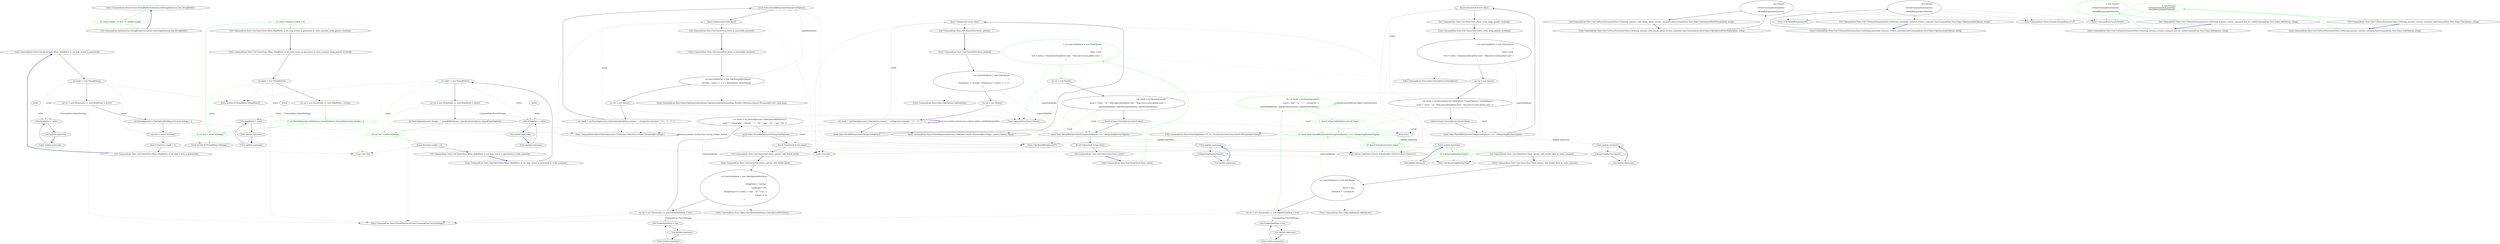 digraph  {
m1_40 [cluster="CommandLine.Infrastructure.StringBuilderExtensions.SafeLength(System.Text.StringBuilder)", file="StringBuilderExtensions.cs", label="Entry CommandLine.Infrastructure.StringBuilderExtensions.SafeLength(System.Text.StringBuilder)", span="76-76"];
m1_41 [cluster="CommandLine.Infrastructure.StringBuilderExtensions.SafeLength(System.Text.StringBuilder)", color=green, community=0, file="StringBuilderExtensions.cs", label="14: return builder == null ? 0 : builder.Length;", span="78-78"];
m1_42 [cluster="CommandLine.Infrastructure.StringBuilderExtensions.SafeLength(System.Text.StringBuilder)", file="StringBuilderExtensions.cs", label="Exit CommandLine.Infrastructure.StringBuilderExtensions.SafeLength(System.Text.StringBuilder)", span="76-76"];
m2_0 [cluster="CommandLine.Tests.Unit.ParserTests.When_HelpWriter_is_set_help_screen_is_generated()", file="UnParserExtensions.cs", label="Entry CommandLine.Tests.Unit.ParserTests.When_HelpWriter_is_set_help_screen_is_generated()", span="13-13"];
m2_4 [cluster="CommandLine.Tests.Unit.ParserTests.When_HelpWriter_is_set_help_screen_is_generated()", file="UnParserExtensions.cs", label="var text = writer.ToString()", span="23-23"];
m2_5 [cluster="CommandLine.Tests.Unit.ParserTests.When_HelpWriter_is_set_help_screen_is_generated()", file="UnParserExtensions.cs", label="Assert.True(text.Length > 0)", span="24-24"];
m2_1 [cluster="CommandLine.Tests.Unit.ParserTests.When_HelpWriter_is_set_help_screen_is_generated()", file="UnParserExtensions.cs", label="var writer = new StringWriter()", span="16-16"];
m2_3 [cluster="CommandLine.Tests.Unit.ParserTests.When_HelpWriter_is_set_help_screen_is_generated()", file="UnParserExtensions.cs", label="sut.ParseArguments<FakeOptionWithRequired>(new string[] { })", span="20-20"];
m2_2 [cluster="CommandLine.Tests.Unit.ParserTests.When_HelpWriter_is_set_help_screen_is_generated()", file="UnParserExtensions.cs", label="var sut = new Parser(with => with.HelpWriter = writer)", span="17-17"];
m2_6 [cluster="CommandLine.Tests.Unit.ParserTests.When_HelpWriter_is_set_help_screen_is_generated()", file="UnParserExtensions.cs", label="Exit CommandLine.Tests.Unit.ParserTests.When_HelpWriter_is_set_help_screen_is_generated()", span="13-13"];
m2_8 [cluster="CommandLine.Parser.Parser(System.Action<CommandLine.ParserSettings>)", file="UnParserExtensions.cs", label="Entry CommandLine.Parser.Parser(System.Action<CommandLine.ParserSettings>)", span="36-36"];
m2_85 [cluster="CommandLine.Tests.Fakes.CloneOptions.CloneOptions()", file="UnParserExtensions.cs", label="Entry CommandLine.Tests.Fakes.CloneOptions.CloneOptions()", span="33-33"];
m2_11 [cluster="Unk.True", file="UnParserExtensions.cs", label="Entry Unk.True", span=""];
m2_49 [cluster="CommandLine.Tests.Unit.ParserTests.Parse_options_with_double_dash()", file="UnParserExtensions.cs", label="Entry CommandLine.Tests.Unit.ParserTests.Parse_options_with_double_dash()", span="80-80"];
m2_53 [cluster="CommandLine.Tests.Unit.ParserTests.Parse_options_with_double_dash()", file="UnParserExtensions.cs", label="result.Value.ShouldBeEquivalentTo(expectedOptions)", span="97-97"];
m2_54 [cluster="CommandLine.Tests.Unit.ParserTests.Parse_options_with_double_dash()", file="UnParserExtensions.cs", label="Assert.False(result.Errors.Any())", span="98-98"];
m2_51 [cluster="CommandLine.Tests.Unit.ParserTests.Parse_options_with_double_dash()", file="UnParserExtensions.cs", label="var sut = new Parser(with => with.EnableDashDash = true)", span="90-90"];
m2_50 [cluster="CommandLine.Tests.Unit.ParserTests.Parse_options_with_double_dash()", file="UnParserExtensions.cs", label="var expectedOptions = new FakeOptionsWithValues\r\n                {\r\n                    StringValue = ''astring'',\r\n                    LongValue = 20L,\r\n                    StringSequence = new[] { ''--aaa'', ''-b'', ''--ccc'' },\r\n                    IntValue = 30\r\n                }", span="83-89"];
m2_52 [cluster="CommandLine.Tests.Unit.ParserTests.Parse_options_with_double_dash()", file="UnParserExtensions.cs", label="var result = sut.ParseArguments<FakeOptionsWithValues>(\r\n                new[] { ''--stringvalue'', ''astring'', ''--'', ''20'', ''--aaa'', ''-b'', ''--ccc'', ''30'' })", span="93-94"];
m2_55 [cluster="CommandLine.Tests.Unit.ParserTests.Parse_options_with_double_dash()", file="UnParserExtensions.cs", label="Exit CommandLine.Tests.Unit.ParserTests.Parse_options_with_double_dash()", span="80-80"];
m2_69 [cluster="Unk.>", file="UnParserExtensions.cs", label="Entry Unk.>", span=""];
m2_33 [cluster="CommandLine.Parser.ParseArguments<T1, T2, T3>(System.Collections.Generic.IEnumerable<string>)", file="UnParserExtensions.cs", label="Entry CommandLine.Parser.ParseArguments<T1, T2, T3>(System.Collections.Generic.IEnumerable<string>)", span="46-46"];
m2_22 [cluster="CommandLine.Parser.ParseArguments(System.Collections.Generic.IEnumerable<string>, params System.Type[])", file="UnParserExtensions.cs", label="Entry CommandLine.Parser.ParseArguments(System.Collections.Generic.IEnumerable<string>, params System.Type[])", span="130-130"];
m2_89 [cluster="CommandLine.Tests.Unit.ParserTests.Parse_verbs_using_generic_overload()", file="UnParserExtensions.cs", label="Entry CommandLine.Tests.Unit.ParserTests.Parse_verbs_using_generic_overload()", span="149-149"];
m2_92 [cluster="CommandLine.Tests.Unit.ParserTests.Parse_verbs_using_generic_overload()", file="UnParserExtensions.cs", label="var result = sut.ParseArguments<AddOptions, CommitOptions, CloneOptions>(\r\n                new[] { ''clone'', ''-q'', ''http://gsscoder.github.com/'', ''http://yes-to-nooo.github.com/'' })", span="160-161"];
m2_94 [cluster="CommandLine.Tests.Unit.ParserTests.Parse_verbs_using_generic_overload()", file="UnParserExtensions.cs", label="result.Value.ShouldBeEquivalentTo(expectedOptions, o => o.RespectingRuntimeTypes())", span="165-165"];
m2_93 [cluster="CommandLine.Tests.Unit.ParserTests.Parse_verbs_using_generic_overload()", file="UnParserExtensions.cs", label="Assert.IsType<CloneOptions>(result.Value)", span="164-164"];
m2_95 [cluster="CommandLine.Tests.Unit.ParserTests.Parse_verbs_using_generic_overload()", file="UnParserExtensions.cs", label="Assert.False(result.Errors.Any())", span="166-166"];
m2_90 [cluster="CommandLine.Tests.Unit.ParserTests.Parse_verbs_using_generic_overload()", file="UnParserExtensions.cs", label="var expectedOptions = new CloneOptions\r\n            {\r\n                Quiet = true,\r\n                Urls = new[] { ''http://gsscoder.github.com/'', ''http://yes-to-nooo.github.com/'' }\r\n            }", span="152-156"];
m2_91 [cluster="CommandLine.Tests.Unit.ParserTests.Parse_verbs_using_generic_overload()", file="UnParserExtensions.cs", label="var sut = new Parser()", span="157-157"];
m2_96 [cluster="CommandLine.Tests.Unit.ParserTests.Parse_verbs_using_generic_overload()", file="UnParserExtensions.cs", label="Exit CommandLine.Tests.Unit.ParserTests.Parse_verbs_using_generic_overload()", span="149-149"];
m2_60 [cluster="CommandLine.Tests.Unit.ParserTests.Parse_options_with_double_dash_in_verbs_scenario()", file="UnParserExtensions.cs", label="Entry CommandLine.Tests.Unit.ParserTests.Parse_options_with_double_dash_in_verbs_scenario()", span="103-103"];
m2_65 [cluster="CommandLine.Tests.Unit.ParserTests.Parse_options_with_double_dash_in_verbs_scenario()", color=green, community=0, file="UnParserExtensions.cs", label="12: result.Value.ShouldBeEquivalentTo(expectedOptions, o => o.RespectingRuntimeTypes())", span="120-120"];
m2_61 [cluster="CommandLine.Tests.Unit.ParserTests.Parse_options_with_double_dash_in_verbs_scenario()", file="UnParserExtensions.cs", label="var expectedOptions = new AddOptions\r\n                {\r\n                    Patch = true,\r\n                    FileName = ''--strange-fn''\r\n                }", span="106-110"];
m2_63 [cluster="CommandLine.Tests.Unit.ParserTests.Parse_options_with_double_dash_in_verbs_scenario()", color=green, community=0, file="UnParserExtensions.cs", label="16: var result = sut.ParseArguments(\r\n                new[] { ''add'', ''-p'', ''--'', ''--strange-fn'' },\r\n                typeof(AddOptions), typeof(CommitOptions), typeof(CloneOptions))", span="114-116"];
m2_64 [cluster="CommandLine.Tests.Unit.ParserTests.Parse_options_with_double_dash_in_verbs_scenario()", color=green, community=0, file="UnParserExtensions.cs", label="1: Assert.IsType<AddOptions>(result.Value)", span="119-119"];
m2_66 [cluster="CommandLine.Tests.Unit.ParserTests.Parse_options_with_double_dash_in_verbs_scenario()", color=green, community=0, file="UnParserExtensions.cs", label="16: Assert.False(result.Errors.Any())", span="121-121"];
m2_62 [cluster="CommandLine.Tests.Unit.ParserTests.Parse_options_with_double_dash_in_verbs_scenario()", file="UnParserExtensions.cs", label="var sut = new Parser(with => with.EnableDashDash = true)", span="111-111"];
m2_67 [cluster="CommandLine.Tests.Unit.ParserTests.Parse_options_with_double_dash_in_verbs_scenario()", file="UnParserExtensions.cs", label="Exit CommandLine.Tests.Unit.ParserTests.Parse_options_with_double_dash_in_verbs_scenario()", span="103-103"];
m2_76 [cluster="Unk.RespectingRuntimeTypes", file="UnParserExtensions.cs", label="Entry Unk.RespectingRuntimeTypes", span=""];
m2_7 [cluster="System.IO.StringWriter.StringWriter()", file="UnParserExtensions.cs", label="Entry System.IO.StringWriter.StringWriter()", span="0-0"];
m2_45 [cluster="CommandLine.Parser.Parser()", file="UnParserExtensions.cs", label="Entry CommandLine.Parser.Parser()", span="25-25"];
m2_47 [cluster="System.Collections.Generic.IEnumerable<TSource>.Any<TSource>()", file="UnParserExtensions.cs", label="Entry System.Collections.Generic.IEnumerable<TSource>.Any<TSource>()", span="0-0"];
m2_57 [cluster="lambda expression", file="UnParserExtensions.cs", label="Entry lambda expression", span="90-90"];
m2_73 [cluster="lambda expression", file="UnParserExtensions.cs", label="Entry lambda expression", span="120-120"];
m2_74 [cluster="lambda expression", color=green, community=0, file="UnParserExtensions.cs", label="19: o.RespectingRuntimeTypes()", span="120-120"];
m2_75 [cluster="lambda expression", file="UnParserExtensions.cs", label="Exit lambda expression", span="120-120"];
m2_24 [cluster="lambda expression", file="UnParserExtensions.cs", label="with.HelpWriter = writer", span="33-33"];
m2_35 [cluster="lambda expression", file="UnParserExtensions.cs", label="with.HelpWriter = writer", span="49-49"];
m2_71 [cluster="lambda expression", file="UnParserExtensions.cs", label="with.EnableDashDash = true", span="111-111"];
m2_87 [cluster="lambda expression", file="UnParserExtensions.cs", label="o.RespectingRuntimeTypes()", span="143-143"];
m2_98 [cluster="lambda expression", file="UnParserExtensions.cs", label="o.RespectingRuntimeTypes()", span="165-165"];
m2_86 [cluster="lambda expression", file="UnParserExtensions.cs", label="Entry lambda expression", span="143-143"];
m2_23 [cluster="lambda expression", file="UnParserExtensions.cs", label="Entry lambda expression", span="33-33"];
m2_25 [cluster="lambda expression", file="UnParserExtensions.cs", label="Exit lambda expression", span="33-33"];
m2_34 [cluster="lambda expression", file="UnParserExtensions.cs", label="Entry lambda expression", span="49-49"];
m2_36 [cluster="lambda expression", file="UnParserExtensions.cs", label="Exit lambda expression", span="49-49"];
m2_97 [cluster="lambda expression", file="UnParserExtensions.cs", label="Entry lambda expression", span="165-165"];
m2_70 [cluster="lambda expression", file="UnParserExtensions.cs", label="Entry lambda expression", span="111-111"];
m2_72 [cluster="lambda expression", file="UnParserExtensions.cs", label="Exit lambda expression", span="111-111"];
m2_88 [cluster="lambda expression", file="UnParserExtensions.cs", label="Exit lambda expression", span="143-143"];
m2_99 [cluster="lambda expression", file="UnParserExtensions.cs", label="Exit lambda expression", span="165-165"];
m2_13 [cluster="lambda expression", file="UnParserExtensions.cs", label="with.HelpWriter = writer", span="17-17"];
m2_58 [cluster="lambda expression", file="UnParserExtensions.cs", label="with.EnableDashDash = true", span="90-90"];
m2_12 [cluster="lambda expression", file="UnParserExtensions.cs", label="Entry lambda expression", span="17-17"];
m2_14 [cluster="lambda expression", file="UnParserExtensions.cs", label="Exit lambda expression", span="17-17"];
m2_59 [cluster="lambda expression", file="UnParserExtensions.cs", label="Exit lambda expression", span="90-90"];
m2_26 [cluster="CommandLine.Tests.Unit.ParserTests.When_HelpWriter_is_set_help_screen_is_generated_in_verbs_scenario_using_generic_overload()", file="UnParserExtensions.cs", label="Entry CommandLine.Tests.Unit.ParserTests.When_HelpWriter_is_set_help_screen_is_generated_in_verbs_scenario_using_generic_overload()", span="45-45"];
m2_30 [cluster="CommandLine.Tests.Unit.ParserTests.When_HelpWriter_is_set_help_screen_is_generated_in_verbs_scenario_using_generic_overload()", color=green, community=0, file="UnParserExtensions.cs", label="8: var text = writer.ToString()", span="55-55"];
m2_27 [cluster="CommandLine.Tests.Unit.ParserTests.When_HelpWriter_is_set_help_screen_is_generated_in_verbs_scenario_using_generic_overload()", file="UnParserExtensions.cs", label="var writer = new StringWriter()", span="48-48"];
m2_29 [cluster="CommandLine.Tests.Unit.ParserTests.When_HelpWriter_is_set_help_screen_is_generated_in_verbs_scenario_using_generic_overload()", color=green, community=0, file="UnParserExtensions.cs", label="11: sut.ParseArguments<AddOptions, CommitOptions, CloneOptions>(new string[] { })", span="52-52"];
m2_31 [cluster="CommandLine.Tests.Unit.ParserTests.When_HelpWriter_is_set_help_screen_is_generated_in_verbs_scenario_using_generic_overload()", color=green, community=0, file="UnParserExtensions.cs", label="12: Assert.True(text.Length > 0)", span="56-56"];
m2_28 [cluster="CommandLine.Tests.Unit.ParserTests.When_HelpWriter_is_set_help_screen_is_generated_in_verbs_scenario_using_generic_overload()", file="UnParserExtensions.cs", label="var sut = new Parser(with => with.HelpWriter = writer)", span="49-49"];
m2_32 [cluster="CommandLine.Tests.Unit.ParserTests.When_HelpWriter_is_set_help_screen_is_generated_in_verbs_scenario_using_generic_overload()", file="UnParserExtensions.cs", label="Exit CommandLine.Tests.Unit.ParserTests.When_HelpWriter_is_set_help_screen_is_generated_in_verbs_scenario_using_generic_overload()", span="45-45"];
m2_48 [cluster="Unk.False", file="UnParserExtensions.cs", label="Entry Unk.False", span=""];
m2_10 [cluster="System.IO.StringWriter.ToString()", file="UnParserExtensions.cs", label="Entry System.IO.StringWriter.ToString()", span="0-0"];
m2_107 [cluster="CommandLine.Tests.Fakes.FakeImmutableOptions.FakeImmutableOptions(string, System.Collections.Generic.IEnumerable<int>, bool, long)", file="UnParserExtensions.cs", label="Entry CommandLine.Tests.Fakes.FakeImmutableOptions.FakeImmutableOptions(string, System.Collections.Generic.IEnumerable<int>, bool, long)", span="13-13"];
m2_68 [cluster="CommandLine.Tests.Fakes.AddOptions.AddOptions()", file="UnParserExtensions.cs", label="Entry CommandLine.Tests.Fakes.AddOptions.AddOptions()", span="7-7"];
m2_37 [cluster="CommandLine.Tests.Unit.ParserTests.Parse_options()", file="UnParserExtensions.cs", label="Entry CommandLine.Tests.Unit.ParserTests.Parse_options()", span="61-61"];
m2_41 [cluster="CommandLine.Tests.Unit.ParserTests.Parse_options()", file="UnParserExtensions.cs", label="result.Value.ShouldBeEquivalentTo(expectedOptions)", span="74-74"];
m2_42 [cluster="CommandLine.Tests.Unit.ParserTests.Parse_options()", file="UnParserExtensions.cs", label="Assert.False(result.Errors.Any())", span="75-75"];
m2_38 [cluster="CommandLine.Tests.Unit.ParserTests.Parse_options()", file="UnParserExtensions.cs", label="var expectedOptions = new FakeOptions\r\n                {\r\n                    StringValue = ''strvalue'', IntSequence = new[] { 1, 2, 3 }\r\n                }", span="64-67"];
m2_40 [cluster="CommandLine.Tests.Unit.ParserTests.Parse_options()", file="UnParserExtensions.cs", label="var result = sut.ParseArguments<FakeOptions>(new[] { ''--stringvalue=strvalue'', ''-i1'', ''2'', ''3'' })", span="71-71"];
m2_39 [cluster="CommandLine.Tests.Unit.ParserTests.Parse_options()", file="UnParserExtensions.cs", label="var sut = new Parser()", span="68-68"];
m2_43 [cluster="CommandLine.Tests.Unit.ParserTests.Parse_options()", file="UnParserExtensions.cs", label="Exit CommandLine.Tests.Unit.ParserTests.Parse_options()", span="61-61"];
m2_100 [cluster="CommandLine.Tests.Unit.ParserTests.Parse_to_immutable_instance()", file="UnParserExtensions.cs", label="Entry CommandLine.Tests.Unit.ParserTests.Parse_to_immutable_instance()", span="171-171"];
m2_104 [cluster="CommandLine.Tests.Unit.ParserTests.Parse_to_immutable_instance()", file="UnParserExtensions.cs", label="result.Value.ShouldBeEquivalentTo(expectedOptions)", span="182-182"];
m2_105 [cluster="CommandLine.Tests.Unit.ParserTests.Parse_to_immutable_instance()", file="UnParserExtensions.cs", label="Assert.False(result.Errors.Any())", span="183-183"];
m2_101 [cluster="CommandLine.Tests.Unit.ParserTests.Parse_to_immutable_instance()", file="UnParserExtensions.cs", label="var expectedOptions = new FakeImmutableOptions(\r\n                ''strvalue'', new[] { 1, 2, 3 }, default(bool), default(long))", span="174-175"];
m2_103 [cluster="CommandLine.Tests.Unit.ParserTests.Parse_to_immutable_instance()", file="UnParserExtensions.cs", label="var result = sut.ParseArguments<FakeImmutableOptions>(new[] { ''--stringvalue=strvalue'', ''-i1'', ''2'', ''3'' })", span="179-179"];
m2_102 [cluster="CommandLine.Tests.Unit.ParserTests.Parse_to_immutable_instance()", file="UnParserExtensions.cs", label="var sut = new Parser()", span="176-176"];
m2_106 [cluster="CommandLine.Tests.Unit.ParserTests.Parse_to_immutable_instance()", file="UnParserExtensions.cs", label="Exit CommandLine.Tests.Unit.ParserTests.Parse_to_immutable_instance()", span="171-171"];
m2_15 [cluster="CommandLine.Tests.Unit.ParserTests.When_HelpWriter_is_set_help_screen_is_generated_in_verbs_scenario()", file="UnParserExtensions.cs", label="Entry CommandLine.Tests.Unit.ParserTests.When_HelpWriter_is_set_help_screen_is_generated_in_verbs_scenario()", span="29-29"];
m2_19 [cluster="CommandLine.Tests.Unit.ParserTests.When_HelpWriter_is_set_help_screen_is_generated_in_verbs_scenario()", color=green, community=0, file="UnParserExtensions.cs", label="20: var text = writer.ToString()", span="39-39"];
m2_16 [cluster="CommandLine.Tests.Unit.ParserTests.When_HelpWriter_is_set_help_screen_is_generated_in_verbs_scenario()", file="UnParserExtensions.cs", label="var writer = new StringWriter()", span="32-32"];
m2_18 [cluster="CommandLine.Tests.Unit.ParserTests.When_HelpWriter_is_set_help_screen_is_generated_in_verbs_scenario()", file="UnParserExtensions.cs", label="sut.ParseArguments(new string[] { }, typeof(AddOptions), typeof(CommitOptions), typeof(CloneOptions))", span="36-36"];
m2_20 [cluster="CommandLine.Tests.Unit.ParserTests.When_HelpWriter_is_set_help_screen_is_generated_in_verbs_scenario()", file="UnParserExtensions.cs", label="Assert.True(text.Length > 0)", span="40-40"];
m2_17 [cluster="CommandLine.Tests.Unit.ParserTests.When_HelpWriter_is_set_help_screen_is_generated_in_verbs_scenario()", file="UnParserExtensions.cs", label="var sut = new Parser(with => with.HelpWriter = writer)", span="33-33"];
m2_21 [cluster="CommandLine.Tests.Unit.ParserTests.When_HelpWriter_is_set_help_screen_is_generated_in_verbs_scenario()", file="UnParserExtensions.cs", label="Exit CommandLine.Tests.Unit.ParserTests.When_HelpWriter_is_set_help_screen_is_generated_in_verbs_scenario()", span="29-29"];
m2_9 [cluster="CommandLine.Parser.ParseArguments<T>(System.Collections.Generic.IEnumerable<string>)", file="UnParserExtensions.cs", label="Entry CommandLine.Parser.ParseArguments<T>(System.Collections.Generic.IEnumerable<string>)", span="84-84"];
m2_77 [cluster="CommandLine.Tests.Unit.ParserTests.Parse_verbs()", file="UnParserExtensions.cs", label="Entry CommandLine.Tests.Unit.ParserTests.Parse_verbs()", span="126-126"];
m2_78 [cluster="CommandLine.Tests.Unit.ParserTests.Parse_verbs()", color=green, community=0, file="UnParserExtensions.cs", label="1: var expectedOptions = new CloneOptions\r\n                {\r\n                    Quiet = true,\r\n                    Urls = new[] { ''http://gsscoder.github.com/'', ''http://yes-to-nooo.github.com/'' }\r\n                }", span="129-133"];
m2_79 [cluster="CommandLine.Tests.Unit.ParserTests.Parse_verbs()", file="UnParserExtensions.cs", label="var sut = new Parser()", span="134-134"];
m2_82 [cluster="CommandLine.Tests.Unit.ParserTests.Parse_verbs()", file="UnParserExtensions.cs", label="result.Value.ShouldBeEquivalentTo(expectedOptions, o => o.RespectingRuntimeTypes())", span="143-143"];
m2_80 [cluster="CommandLine.Tests.Unit.ParserTests.Parse_verbs()", file="UnParserExtensions.cs", label="var result = sut.ParseArguments(\r\n                new[] { ''clone'', ''-q'', ''http://gsscoder.github.com/'', ''http://yes-to-nooo.github.com/'' },\r\n                typeof(AddOptions), typeof(CommitOptions), typeof(CloneOptions))", span="137-139"];
m2_81 [cluster="CommandLine.Tests.Unit.ParserTests.Parse_verbs()", file="UnParserExtensions.cs", label="Assert.IsType<CloneOptions>(result.Value)", span="142-142"];
m2_83 [cluster="CommandLine.Tests.Unit.ParserTests.Parse_verbs()", file="UnParserExtensions.cs", label="Assert.False(result.Errors.Any())", span="144-144"];
m2_84 [cluster="CommandLine.Tests.Unit.ParserTests.Parse_verbs()", file="UnParserExtensions.cs", label="Exit CommandLine.Tests.Unit.ParserTests.Parse_verbs()", span="126-126"];
m2_44 [cluster="CommandLine.Tests.Fakes.FakeOptions.FakeOptions()", file="UnParserExtensions.cs", label="Entry CommandLine.Tests.Fakes.FakeOptions.FakeOptions()", span="6-6"];
m2_56 [cluster="CommandLine.Tests.Fakes.FakeOptionsWithValues.FakeOptionsWithValues()", file="UnParserExtensions.cs", label="Entry CommandLine.Tests.Fakes.FakeOptionsWithValues.FakeOptionsWithValues()", span="6-6"];
m2_46 [cluster="Unk.ShouldBeEquivalentTo", file="UnParserExtensions.cs", label="Entry Unk.ShouldBeEquivalentTo", span=""];
m2_109 [file="UnParserExtensions.cs", label=writer, span=""];
m2_110 [file="UnParserExtensions.cs", label=writer, span=""];
m2_108 [file="UnParserExtensions.cs", label=writer, span=""];
m3_4 [cluster="CommandLine.Parser.FormatCommandLine<T>(T)", file="UnParserExtensionsTests.cs", label="Entry CommandLine.Parser.FormatCommandLine<T>(T)", span="24-24"];
m3_3 [cluster="CommandLine.Parser.Parser()", file="UnParserExtensionsTests.cs", label="Entry CommandLine.Parser.Parser()", span="26-26"];
m3_12 [cluster="CommandLine.Tests.Unit.UnParserExtensionsTests.UnParsing_instance_with_fsharp_option_returns_command_line(CommandLine.Tests.Fakes.FakeOptionsWithFSharpOption, string)", file="UnParserExtensionsTests.cs", label="Entry CommandLine.Tests.Unit.UnParserExtensionsTests.UnParsing_instance_with_fsharp_option_returns_command_line(CommandLine.Tests.Fakes.FakeOptionsWithFSharpOption, string)", span="48-48"];
m3_13 [cluster="CommandLine.Tests.Unit.UnParserExtensionsTests.UnParsing_instance_with_fsharp_option_returns_command_line(CommandLine.Tests.Fakes.FakeOptionsWithFSharpOption, string)", file="UnParserExtensionsTests.cs", label="new Parser()\r\n                .FormatCommandLine(options)\r\n                .ShouldBeEquivalentTo(result)", span="50-52"];
m3_14 [cluster="CommandLine.Tests.Unit.UnParserExtensionsTests.UnParsing_instance_with_fsharp_option_returns_command_line(CommandLine.Tests.Fakes.FakeOptionsWithFSharpOption, string)", file="UnParserExtensionsTests.cs", label="Exit CommandLine.Tests.Unit.UnParserExtensionsTests.UnParsing_instance_with_fsharp_option_returns_command_line(CommandLine.Tests.Fakes.FakeOptionsWithFSharpOption, string)", span="48-48"];
m3_9 [cluster="CommandLine.Tests.Unit.UnParserExtensionsTests.UnParsing_immutable_instance_returns_command_line(CommandLine.Tests.Fakes.FakeImmutableOptions, string)", file="UnParserExtensionsTests.cs", label="Entry CommandLine.Tests.Unit.UnParserExtensionsTests.UnParsing_immutable_instance_returns_command_line(CommandLine.Tests.Fakes.FakeImmutableOptions, string)", span="39-39"];
m3_10 [cluster="CommandLine.Tests.Unit.UnParserExtensionsTests.UnParsing_immutable_instance_returns_command_line(CommandLine.Tests.Fakes.FakeImmutableOptions, string)", file="UnParserExtensionsTests.cs", label="new Parser()\r\n                .FormatCommandLine(options)\r\n                .ShouldBeEquivalentTo(result)", span="41-43"];
m3_11 [cluster="CommandLine.Tests.Unit.UnParserExtensionsTests.UnParsing_immutable_instance_returns_command_line(CommandLine.Tests.Fakes.FakeImmutableOptions, string)", file="UnParserExtensionsTests.cs", label="Exit CommandLine.Tests.Unit.UnParserExtensionsTests.UnParsing_immutable_instance_returns_command_line(CommandLine.Tests.Fakes.FakeImmutableOptions, string)", span="39-39"];
m3_6 [cluster="CommandLine.Tests.Unit.UnParserExtensionsTests.UnParsing_instance_returns_command_line_for_verbs(CommandLine.Tests.Fakes.AddOptions, string)", file="UnParserExtensionsTests.cs", label="Entry CommandLine.Tests.Unit.UnParserExtensionsTests.UnParsing_instance_returns_command_line_for_verbs(CommandLine.Tests.Fakes.AddOptions, string)", span="26-26"];
m3_7 [cluster="CommandLine.Tests.Unit.UnParserExtensionsTests.UnParsing_instance_returns_command_line_for_verbs(CommandLine.Tests.Fakes.AddOptions, string)", color=green, community=0, file="UnParserExtensionsTests.cs", label="2: new Parser()\r\n                .FormatCommandLine(options)\r\n                .ShouldBeEquivalentTo(result)", span="32-34"];
m3_8 [cluster="CommandLine.Tests.Unit.UnParserExtensionsTests.UnParsing_instance_returns_command_line_for_verbs(CommandLine.Tests.Fakes.AddOptions, string)", file="UnParserExtensionsTests.cs", label="Exit CommandLine.Tests.Unit.UnParserExtensionsTests.UnParsing_instance_returns_command_line_for_verbs(CommandLine.Tests.Fakes.AddOptions, string)", span="26-26"];
m3_0 [cluster="CommandLine.Tests.Unit.UnParserExtensionsTests.UnParsing_instance_returns_command_line(CommandLine.Tests.Fakes.FakeOptions, string)", file="UnParserExtensionsTests.cs", label="Entry CommandLine.Tests.Unit.UnParserExtensionsTests.UnParsing_instance_returns_command_line(CommandLine.Tests.Fakes.FakeOptions, string)", span="17-17"];
m3_1 [cluster="CommandLine.Tests.Unit.UnParserExtensionsTests.UnParsing_instance_returns_command_line(CommandLine.Tests.Fakes.FakeOptions, string)", color=green, community=0, file="UnParserExtensionsTests.cs", label="9: new Parser()\r                .FormatCommandLine(options)\r                .ShouldBeEquivalentTo(result)", span="23-25"];
m3_2 [cluster="CommandLine.Tests.Unit.UnParserExtensionsTests.UnParsing_instance_returns_command_line(CommandLine.Tests.Fakes.FakeOptions, string)", file="UnParserExtensionsTests.cs", label="Exit CommandLine.Tests.Unit.UnParserExtensionsTests.UnParsing_instance_returns_command_line(CommandLine.Tests.Fakes.FakeOptions, string)", span="17-17"];
m3_5 [cluster="Unk.ShouldBeEquivalentTo", file="UnParserExtensionsTests.cs", label="Entry Unk.ShouldBeEquivalentTo", span=""];
m1_40 -> m1_41  [color=green, key=0, style=solid];
m1_41 -> m1_42  [color=green, key=0, style=solid];
m1_42 -> m1_40  [color=blue, key=0, style=bold];
m2_0 -> m2_1  [key=0, style=solid];
m2_4 -> m2_10  [key=2, style=dotted];
m2_4 -> m2_5  [key=0, style=solid];
m2_5 -> m2_11  [key=2, style=dotted];
m2_5 -> m2_6  [key=0, style=solid];
m2_1 -> m2_7  [key=2, style=dotted];
m2_1 -> m2_4  [color=darkseagreen4, key=1, label=writer, style=dashed];
m2_1 -> m2_2  [key=0, style=solid];
m2_1 -> m2_13  [color=darkseagreen4, key=1, label=writer, style=dashed];
m2_3 -> m2_4  [key=0, style=solid];
m2_3 -> m2_9  [key=2, style=dotted];
m2_2 -> m2_8  [key=2, style=dotted];
m2_2 -> m2_3  [key=0, style=solid];
m2_2 -> m2_13  [color=darkseagreen4, key=1, label="CommandLine.ParserSettings", style=dashed];
m2_6 -> m2_0  [color=blue, key=0, style=bold];
m2_49 -> m2_50  [key=0, style=solid];
m2_53 -> m2_46  [key=2, style=dotted];
m2_53 -> m2_54  [key=0, style=solid];
m2_54 -> m2_47  [key=2, style=dotted];
m2_54 -> m2_48  [key=2, style=dotted];
m2_54 -> m2_55  [key=0, style=solid];
m2_51 -> m2_8  [key=2, style=dotted];
m2_51 -> m2_52  [key=0, style=solid];
m2_51 -> m2_58  [color=darkseagreen4, key=1, label="CommandLine.ParserSettings", style=dashed];
m2_50 -> m2_53  [color=darkseagreen4, key=1, label=expectedOptions, style=dashed];
m2_50 -> m2_51  [key=0, style=solid];
m2_50 -> m2_56  [key=2, style=dotted];
m2_52 -> m2_53  [key=0, style=solid];
m2_52 -> m2_54  [color=darkseagreen4, key=1, label=result, style=dashed];
m2_52 -> m2_9  [key=2, style=dotted];
m2_55 -> m2_49  [color=blue, key=0, style=bold];
m2_89 -> m2_90  [key=0, style=solid];
m2_92 -> m2_33  [key=2, style=dotted];
m2_92 -> m2_93  [key=0, style=solid];
m2_92 -> m2_94  [color=darkseagreen4, key=1, label=result, style=dashed];
m2_92 -> m2_95  [color=darkseagreen4, key=1, label=result, style=dashed];
m2_94 -> m2_46  [key=2, style=dotted];
m2_94 -> m2_95  [key=0, style=solid];
m2_94 -> m2_97  [color=darkseagreen4, key=1, label="lambda expression", style=dashed];
m2_93 -> m2_69  [key=2, style=dotted];
m2_93 -> m2_94  [key=0, style=solid];
m2_95 -> m2_47  [key=2, style=dotted];
m2_95 -> m2_48  [key=2, style=dotted];
m2_95 -> m2_96  [key=0, style=solid];
m2_90 -> m2_85  [key=2, style=dotted];
m2_90 -> m2_94  [color=darkseagreen4, key=1, label=expectedOptions, style=dashed];
m2_90 -> m2_91  [key=0, style=solid];
m2_91 -> m2_92  [key=0, style=solid];
m2_91 -> m2_45  [key=2, style=dotted];
m2_96 -> m2_89  [color=blue, key=0, style=bold];
m2_60 -> m2_61  [key=0, style=solid];
m2_65 -> m2_66  [color=green, key=0, style=solid];
m2_65 -> m2_46  [color=green, key=2, style=dotted];
m2_65 -> m2_73  [color=green, key=1, label="lambda expression", style=dashed];
m2_61 -> m2_65  [color=green, key=1, label=expectedOptions, style=dashed];
m2_61 -> m2_62  [key=0, style=solid];
m2_61 -> m2_68  [key=2, style=dotted];
m2_63 -> m2_65  [color=green, key=1, label=result, style=dashed];
m2_63 -> m2_63  [color=green, key=3, label="method methodReturn object NormalizeValue", style=bold];
m2_63 -> m2_64  [color=green, key=0, style=solid];
m2_63 -> m2_22  [color=green, key=2, style=dotted];
m2_63 -> m2_66  [color=green, key=1, label=result, style=dashed];
m2_64 -> m2_65  [color=green, key=0, style=solid];
m2_64 -> m2_69  [color=green, key=2, style=dotted];
m2_66 -> m2_67  [color=green, key=0, style=solid];
m2_66 -> m2_47  [color=green, key=2, style=dotted];
m2_66 -> m2_48  [color=green, key=2, style=dotted];
m2_62 -> m2_63  [color=green, key=0, style=solid];
m2_62 -> m2_8  [key=2, style=dotted];
m2_62 -> m2_71  [color=darkseagreen4, key=1, label="CommandLine.ParserSettings", style=dashed];
m2_67 -> m2_60  [color=blue, key=0, style=bold];
m2_57 -> m2_58  [key=0, style=solid];
m2_73 -> m2_74  [color=green, key=0, style=solid];
m2_74 -> m2_75  [color=green, key=0, style=solid];
m2_74 -> m2_76  [color=green, key=2, style=dotted];
m2_75 -> m2_73  [color=blue, key=0, style=bold];
m2_24 -> m2_25  [key=0, style=solid];
m2_35 -> m2_36  [key=0, style=solid];
m2_71 -> m2_72  [key=0, style=solid];
m2_87 -> m2_76  [key=2, style=dotted];
m2_87 -> m2_88  [key=0, style=solid];
m2_98 -> m2_76  [key=2, style=dotted];
m2_98 -> m2_99  [key=0, style=solid];
m2_86 -> m2_87  [key=0, style=solid];
m2_23 -> m2_24  [key=0, style=solid];
m2_25 -> m2_23  [color=blue, key=0, style=bold];
m2_34 -> m2_35  [key=0, style=solid];
m2_36 -> m2_34  [color=blue, key=0, style=bold];
m2_97 -> m2_98  [key=0, style=solid];
m2_70 -> m2_71  [key=0, style=solid];
m2_72 -> m2_70  [color=blue, key=0, style=bold];
m2_88 -> m2_86  [color=blue, key=0, style=bold];
m2_99 -> m2_97  [color=blue, key=0, style=bold];
m2_13 -> m2_14  [key=0, style=solid];
m2_58 -> m2_59  [key=0, style=solid];
m2_12 -> m2_13  [key=0, style=solid];
m2_14 -> m2_12  [color=blue, key=0, style=bold];
m2_59 -> m2_57  [color=blue, key=0, style=bold];
m2_26 -> m2_27  [key=0, style=solid];
m2_30 -> m2_31  [color=green, key=0, style=solid];
m2_30 -> m2_10  [color=green, key=2, style=dotted];
m2_27 -> m2_30  [color=green, key=1, label=writer, style=dashed];
m2_27 -> m2_28  [key=0, style=solid];
m2_27 -> m2_7  [key=2, style=dotted];
m2_27 -> m2_35  [color=darkseagreen4, key=1, label=writer, style=dashed];
m2_29 -> m2_30  [color=green, key=0, style=solid];
m2_29 -> m2_33  [color=green, key=2, style=dotted];
m2_31 -> m2_32  [color=green, key=0, style=solid];
m2_31 -> m2_11  [color=green, key=2, style=dotted];
m2_28 -> m2_29  [color=green, key=0, style=solid];
m2_28 -> m2_8  [key=2, style=dotted];
m2_28 -> m2_35  [color=darkseagreen4, key=1, label="CommandLine.ParserSettings", style=dashed];
m2_32 -> m2_26  [color=blue, key=0, style=bold];
m2_37 -> m2_38  [key=0, style=solid];
m2_41 -> m2_46  [key=2, style=dotted];
m2_41 -> m2_42  [key=0, style=solid];
m2_42 -> m2_47  [key=2, style=dotted];
m2_42 -> m2_48  [key=2, style=dotted];
m2_42 -> m2_43  [key=0, style=solid];
m2_38 -> m2_41  [color=darkseagreen4, key=1, label=expectedOptions, style=dashed];
m2_38 -> m2_39  [key=0, style=solid];
m2_38 -> m2_44  [key=2, style=dotted];
m2_40 -> m2_41  [key=0, style=solid];
m2_40 -> m2_42  [color=darkseagreen4, key=1, label=result, style=dashed];
m2_40 -> m2_40  [color=darkorchid, key=3, label="Local variable System.Func<object, object> fmtWithQuotesIfStr", style=bold];
m2_40 -> m2_9  [key=2, style=dotted];
m2_39 -> m2_45  [key=2, style=dotted];
m2_39 -> m2_40  [key=0, style=solid];
m2_43 -> m2_37  [color=blue, key=0, style=bold];
m2_100 -> m2_101  [key=0, style=solid];
m2_104 -> m2_46  [key=2, style=dotted];
m2_104 -> m2_105  [key=0, style=solid];
m2_105 -> m2_47  [key=2, style=dotted];
m2_105 -> m2_48  [key=2, style=dotted];
m2_105 -> m2_106  [key=0, style=solid];
m2_101 -> m2_104  [color=darkseagreen4, key=1, label=expectedOptions, style=dashed];
m2_101 -> m2_102  [key=0, style=solid];
m2_101 -> m2_107  [key=2, style=dotted];
m2_103 -> m2_104  [key=0, style=solid];
m2_103 -> m2_105  [color=darkseagreen4, key=1, label=result, style=dashed];
m2_103 -> m2_9  [key=2, style=dotted];
m2_102 -> m2_45  [key=2, style=dotted];
m2_102 -> m2_103  [key=0, style=solid];
m2_106 -> m2_100  [color=blue, key=0, style=bold];
m2_15 -> m2_16  [key=0, style=solid];
m2_19 -> m2_20  [color=green, key=0, style=solid];
m2_19 -> m2_10  [color=green, key=2, style=dotted];
m2_16 -> m2_19  [color=green, key=1, label=writer, style=dashed];
m2_16 -> m2_17  [key=0, style=solid];
m2_16 -> m2_7  [key=2, style=dotted];
m2_16 -> m2_24  [color=darkseagreen4, key=1, label=writer, style=dashed];
m2_18 -> m2_19  [color=green, key=0, style=solid];
m2_18 -> m2_22  [key=2, style=dotted];
m2_20 -> m2_21  [key=0, style=solid];
m2_20 -> m2_11  [key=2, style=dotted];
m2_17 -> m2_18  [key=0, style=solid];
m2_17 -> m2_8  [key=2, style=dotted];
m2_17 -> m2_24  [color=darkseagreen4, key=1, label="CommandLine.ParserSettings", style=dashed];
m2_21 -> m2_15  [color=blue, key=0, style=bold];
m2_9 -> m2_9  [color=darkorchid, key=3, label="Local variable System.Func<string, string> doubQt", style=bold];
m2_77 -> m2_78  [color=green, key=0, style=solid];
m2_78 -> m2_79  [color=green, key=0, style=solid];
m2_78 -> m2_85  [color=green, key=2, style=dotted];
m2_78 -> m2_82  [color=green, key=1, label=expectedOptions, style=dashed];
m2_79 -> m2_80  [key=0, style=solid];
m2_79 -> m2_45  [key=2, style=dotted];
m2_82 -> m2_46  [key=2, style=dotted];
m2_82 -> m2_83  [key=0, style=solid];
m2_82 -> m2_86  [color=darkseagreen4, key=1, label="lambda expression", style=dashed];
m2_80 -> m2_22  [key=2, style=dotted];
m2_80 -> m2_82  [color=darkseagreen4, key=1, label=result, style=dashed];
m2_80 -> m2_81  [key=0, style=solid];
m2_80 -> m2_83  [color=darkseagreen4, key=1, label=result, style=dashed];
m2_81 -> m2_69  [key=2, style=dotted];
m2_81 -> m2_82  [key=0, style=solid];
m2_83 -> m2_47  [key=2, style=dotted];
m2_83 -> m2_48  [key=2, style=dotted];
m2_83 -> m2_84  [key=0, style=solid];
m2_84 -> m2_77  [color=blue, key=0, style=bold];
m2_109 -> m2_24  [color=darkseagreen4, key=1, label=writer, style=dashed];
m2_110 -> m2_35  [color=darkseagreen4, key=1, label=writer, style=dashed];
m2_108 -> m2_13  [color=darkseagreen4, key=1, label=writer, style=dashed];
m3_12 -> m3_13  [key=0, style=solid];
m3_13 -> m3_3  [key=2, style=dotted];
m3_13 -> m3_4  [key=2, style=dotted];
m3_13 -> m3_5  [key=2, style=dotted];
m3_13 -> m3_14  [key=0, style=solid];
m3_14 -> m3_12  [color=blue, key=0, style=bold];
m3_9 -> m3_10  [key=0, style=solid];
m3_10 -> m3_3  [key=2, style=dotted];
m3_10 -> m3_4  [key=2, style=dotted];
m3_10 -> m3_5  [key=2, style=dotted];
m3_10 -> m3_11  [key=0, style=solid];
m3_11 -> m3_9  [color=blue, key=0, style=bold];
m3_6 -> m3_7  [color=green, key=0, style=solid];
m3_7 -> m3_8  [color=green, key=0, style=solid];
m3_7 -> m3_3  [color=green, key=2, style=dotted];
m3_7 -> m3_4  [color=green, key=2, style=dotted];
m3_7 -> m3_5  [color=green, key=2, style=dotted];
m3_8 -> m3_6  [color=blue, key=0, style=bold];
m3_0 -> m3_1  [color=green, key=0, style=solid];
m3_1 -> m3_2  [color=green, key=0, style=solid];
m3_1 -> m3_3  [color=green, key=2, style=dotted];
m3_1 -> m3_4  [color=green, key=2, style=dotted];
m3_1 -> m3_5  [color=green, key=2, style=dotted];
m3_2 -> m3_0  [color=blue, key=0, style=bold];
}
